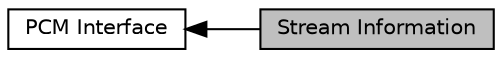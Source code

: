 digraph "Stream Information"
{
  edge [fontname="Helvetica",fontsize="10",labelfontname="Helvetica",labelfontsize="10"];
  node [fontname="Helvetica",fontsize="10",shape=record];
  rankdir=LR;
  Node0 [label="Stream Information",height=0.2,width=0.4,color="black", fillcolor="grey75", style="filled", fontcolor="black"];
  Node1 [label="PCM Interface",height=0.2,width=0.4,color="black", fillcolor="white", style="filled",URL="$group___p_c_m.html"];
  Node1->Node0 [shape=plaintext, dir="back", style="solid"];
}
